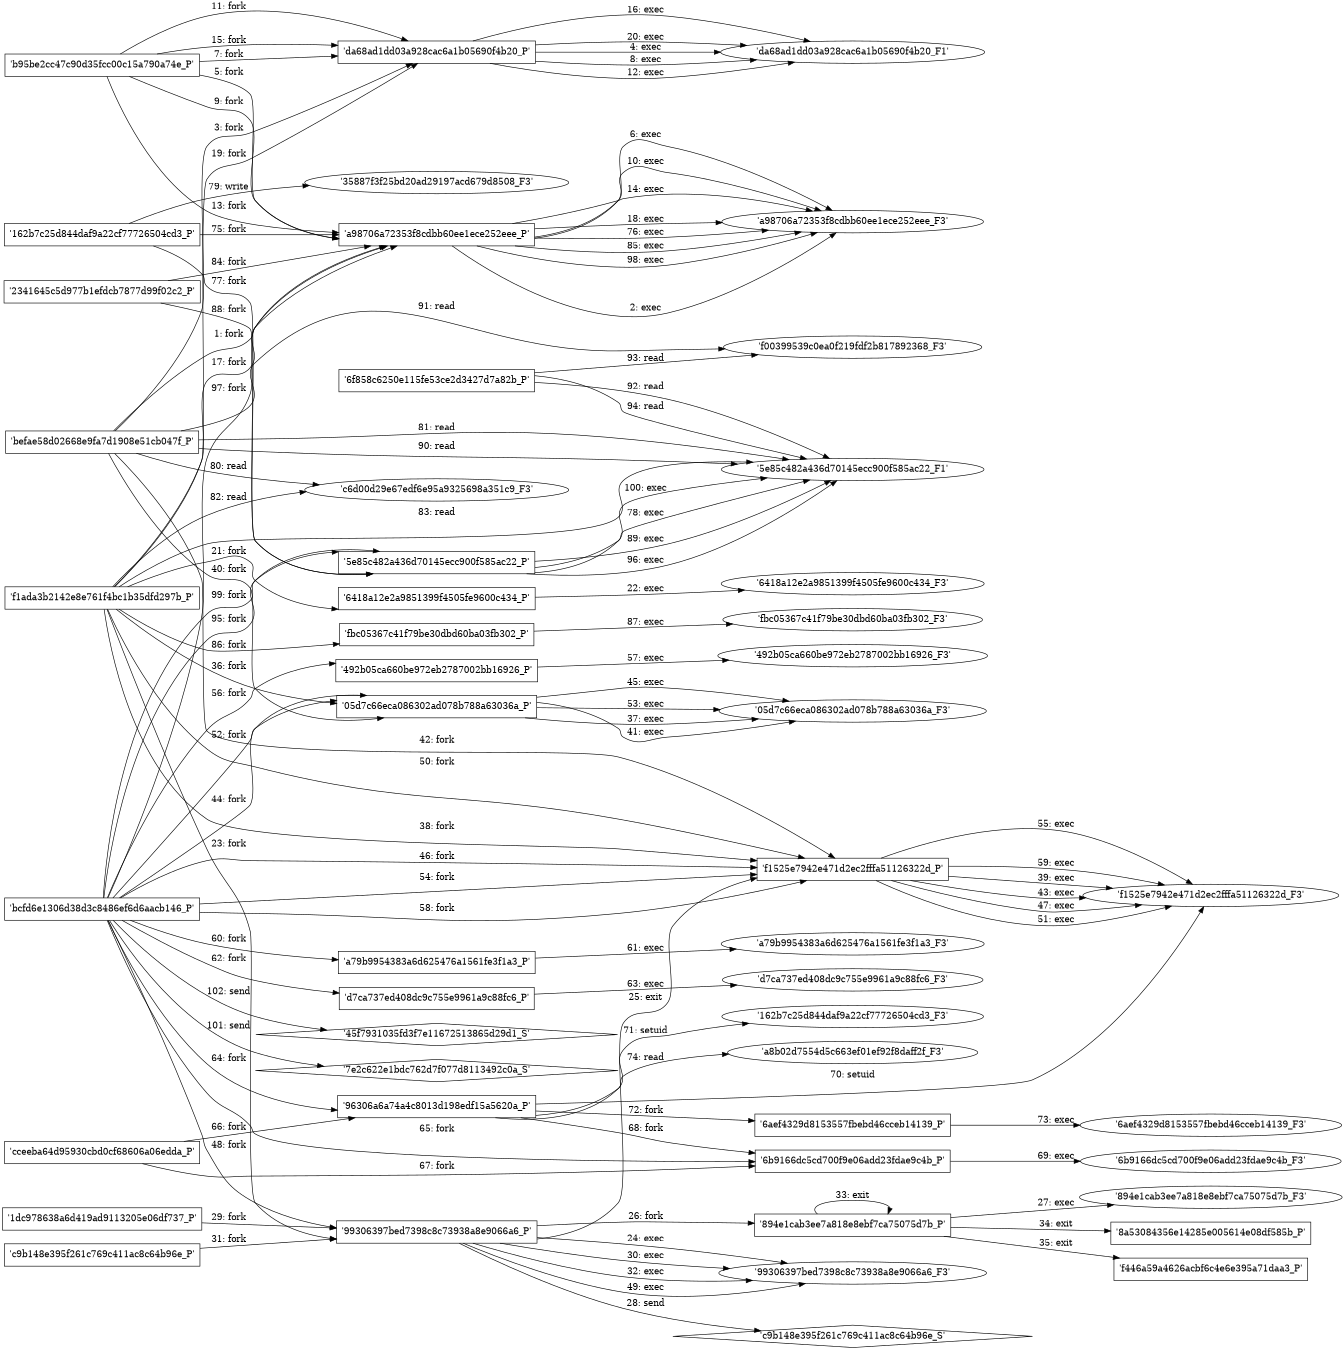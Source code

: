 digraph "D:\Learning\Paper\apt\基于CTI的攻击预警\Dataset\攻击图\ASGfromALLCTI\Microsoft Patch Tuesday – January 2020.dot" {
rankdir="LR"
size="9"
fixedsize="false"
splines="true"
nodesep=0.3
ranksep=0
fontsize=10
overlap="scalexy"
engine= "neato"
	"'befae58d02668e9fa7d1908e51cb047f_P'" [node_type=Process shape=box]
	"'a98706a72353f8cdbb60ee1ece252eee_P'" [node_type=Process shape=box]
	"'befae58d02668e9fa7d1908e51cb047f_P'" -> "'a98706a72353f8cdbb60ee1ece252eee_P'" [label="1: fork"]
	"'a98706a72353f8cdbb60ee1ece252eee_P'" [node_type=Process shape=box]
	"'a98706a72353f8cdbb60ee1ece252eee_F3'" [node_type=File shape=ellipse]
	"'a98706a72353f8cdbb60ee1ece252eee_P'" -> "'a98706a72353f8cdbb60ee1ece252eee_F3'" [label="2: exec"]
	"'befae58d02668e9fa7d1908e51cb047f_P'" [node_type=Process shape=box]
	"'da68ad1dd03a928cac6a1b05690f4b20_P'" [node_type=Process shape=box]
	"'befae58d02668e9fa7d1908e51cb047f_P'" -> "'da68ad1dd03a928cac6a1b05690f4b20_P'" [label="3: fork"]
	"'da68ad1dd03a928cac6a1b05690f4b20_P'" [node_type=Process shape=box]
	"'da68ad1dd03a928cac6a1b05690f4b20_F1'" [node_type=File shape=ellipse]
	"'da68ad1dd03a928cac6a1b05690f4b20_P'" -> "'da68ad1dd03a928cac6a1b05690f4b20_F1'" [label="4: exec"]
	"'b95be2cc47c90d35fcc00c15a790a74e_P'" [node_type=Process shape=box]
	"'a98706a72353f8cdbb60ee1ece252eee_P'" [node_type=Process shape=box]
	"'b95be2cc47c90d35fcc00c15a790a74e_P'" -> "'a98706a72353f8cdbb60ee1ece252eee_P'" [label="5: fork"]
	"'a98706a72353f8cdbb60ee1ece252eee_P'" [node_type=Process shape=box]
	"'a98706a72353f8cdbb60ee1ece252eee_F3'" [node_type=File shape=ellipse]
	"'a98706a72353f8cdbb60ee1ece252eee_P'" -> "'a98706a72353f8cdbb60ee1ece252eee_F3'" [label="6: exec"]
	"'b95be2cc47c90d35fcc00c15a790a74e_P'" [node_type=Process shape=box]
	"'da68ad1dd03a928cac6a1b05690f4b20_P'" [node_type=Process shape=box]
	"'b95be2cc47c90d35fcc00c15a790a74e_P'" -> "'da68ad1dd03a928cac6a1b05690f4b20_P'" [label="7: fork"]
	"'da68ad1dd03a928cac6a1b05690f4b20_P'" [node_type=Process shape=box]
	"'da68ad1dd03a928cac6a1b05690f4b20_F1'" [node_type=File shape=ellipse]
	"'da68ad1dd03a928cac6a1b05690f4b20_P'" -> "'da68ad1dd03a928cac6a1b05690f4b20_F1'" [label="8: exec"]
	"'b95be2cc47c90d35fcc00c15a790a74e_P'" [node_type=Process shape=box]
	"'a98706a72353f8cdbb60ee1ece252eee_P'" [node_type=Process shape=box]
	"'b95be2cc47c90d35fcc00c15a790a74e_P'" -> "'a98706a72353f8cdbb60ee1ece252eee_P'" [label="9: fork"]
	"'a98706a72353f8cdbb60ee1ece252eee_P'" [node_type=Process shape=box]
	"'a98706a72353f8cdbb60ee1ece252eee_F3'" [node_type=File shape=ellipse]
	"'a98706a72353f8cdbb60ee1ece252eee_P'" -> "'a98706a72353f8cdbb60ee1ece252eee_F3'" [label="10: exec"]
	"'b95be2cc47c90d35fcc00c15a790a74e_P'" [node_type=Process shape=box]
	"'da68ad1dd03a928cac6a1b05690f4b20_P'" [node_type=Process shape=box]
	"'b95be2cc47c90d35fcc00c15a790a74e_P'" -> "'da68ad1dd03a928cac6a1b05690f4b20_P'" [label="11: fork"]
	"'da68ad1dd03a928cac6a1b05690f4b20_P'" [node_type=Process shape=box]
	"'da68ad1dd03a928cac6a1b05690f4b20_F1'" [node_type=File shape=ellipse]
	"'da68ad1dd03a928cac6a1b05690f4b20_P'" -> "'da68ad1dd03a928cac6a1b05690f4b20_F1'" [label="12: exec"]
	"'b95be2cc47c90d35fcc00c15a790a74e_P'" [node_type=Process shape=box]
	"'a98706a72353f8cdbb60ee1ece252eee_P'" [node_type=Process shape=box]
	"'b95be2cc47c90d35fcc00c15a790a74e_P'" -> "'a98706a72353f8cdbb60ee1ece252eee_P'" [label="13: fork"]
	"'a98706a72353f8cdbb60ee1ece252eee_P'" [node_type=Process shape=box]
	"'a98706a72353f8cdbb60ee1ece252eee_F3'" [node_type=File shape=ellipse]
	"'a98706a72353f8cdbb60ee1ece252eee_P'" -> "'a98706a72353f8cdbb60ee1ece252eee_F3'" [label="14: exec"]
	"'b95be2cc47c90d35fcc00c15a790a74e_P'" [node_type=Process shape=box]
	"'da68ad1dd03a928cac6a1b05690f4b20_P'" [node_type=Process shape=box]
	"'b95be2cc47c90d35fcc00c15a790a74e_P'" -> "'da68ad1dd03a928cac6a1b05690f4b20_P'" [label="15: fork"]
	"'da68ad1dd03a928cac6a1b05690f4b20_P'" [node_type=Process shape=box]
	"'da68ad1dd03a928cac6a1b05690f4b20_F1'" [node_type=File shape=ellipse]
	"'da68ad1dd03a928cac6a1b05690f4b20_P'" -> "'da68ad1dd03a928cac6a1b05690f4b20_F1'" [label="16: exec"]
	"'f1ada3b2142e8e761f4bc1b35dfd297b_P'" [node_type=Process shape=box]
	"'a98706a72353f8cdbb60ee1ece252eee_P'" [node_type=Process shape=box]
	"'f1ada3b2142e8e761f4bc1b35dfd297b_P'" -> "'a98706a72353f8cdbb60ee1ece252eee_P'" [label="17: fork"]
	"'a98706a72353f8cdbb60ee1ece252eee_P'" [node_type=Process shape=box]
	"'a98706a72353f8cdbb60ee1ece252eee_F3'" [node_type=File shape=ellipse]
	"'a98706a72353f8cdbb60ee1ece252eee_P'" -> "'a98706a72353f8cdbb60ee1ece252eee_F3'" [label="18: exec"]
	"'f1ada3b2142e8e761f4bc1b35dfd297b_P'" [node_type=Process shape=box]
	"'da68ad1dd03a928cac6a1b05690f4b20_P'" [node_type=Process shape=box]
	"'f1ada3b2142e8e761f4bc1b35dfd297b_P'" -> "'da68ad1dd03a928cac6a1b05690f4b20_P'" [label="19: fork"]
	"'da68ad1dd03a928cac6a1b05690f4b20_P'" [node_type=Process shape=box]
	"'da68ad1dd03a928cac6a1b05690f4b20_F1'" [node_type=File shape=ellipse]
	"'da68ad1dd03a928cac6a1b05690f4b20_P'" -> "'da68ad1dd03a928cac6a1b05690f4b20_F1'" [label="20: exec"]
	"'f1ada3b2142e8e761f4bc1b35dfd297b_P'" [node_type=Process shape=box]
	"'6418a12e2a9851399f4505fe9600c434_P'" [node_type=Process shape=box]
	"'f1ada3b2142e8e761f4bc1b35dfd297b_P'" -> "'6418a12e2a9851399f4505fe9600c434_P'" [label="21: fork"]
	"'6418a12e2a9851399f4505fe9600c434_P'" [node_type=Process shape=box]
	"'6418a12e2a9851399f4505fe9600c434_F3'" [node_type=File shape=ellipse]
	"'6418a12e2a9851399f4505fe9600c434_P'" -> "'6418a12e2a9851399f4505fe9600c434_F3'" [label="22: exec"]
	"'f1ada3b2142e8e761f4bc1b35dfd297b_P'" [node_type=Process shape=box]
	"'99306397bed7398c8c73938a8e9066a6_P'" [node_type=Process shape=box]
	"'f1ada3b2142e8e761f4bc1b35dfd297b_P'" -> "'99306397bed7398c8c73938a8e9066a6_P'" [label="23: fork"]
	"'99306397bed7398c8c73938a8e9066a6_P'" [node_type=Process shape=box]
	"'99306397bed7398c8c73938a8e9066a6_F3'" [node_type=File shape=ellipse]
	"'99306397bed7398c8c73938a8e9066a6_P'" -> "'99306397bed7398c8c73938a8e9066a6_F3'" [label="24: exec"]
	"'99306397bed7398c8c73938a8e9066a6_P'" [node_type=Process shape=box]
	"'f1525e7942e471d2ec2fffa51126322d_P'" [node_type=Process shape=box]
	"'99306397bed7398c8c73938a8e9066a6_P'" -> "'f1525e7942e471d2ec2fffa51126322d_P'" [label="25: exit"]
	"'99306397bed7398c8c73938a8e9066a6_P'" [node_type=Process shape=box]
	"'894e1cab3ee7a818e8ebf7ca75075d7b_P'" [node_type=Process shape=box]
	"'99306397bed7398c8c73938a8e9066a6_P'" -> "'894e1cab3ee7a818e8ebf7ca75075d7b_P'" [label="26: fork"]
	"'894e1cab3ee7a818e8ebf7ca75075d7b_P'" [node_type=Process shape=box]
	"'894e1cab3ee7a818e8ebf7ca75075d7b_F3'" [node_type=File shape=ellipse]
	"'894e1cab3ee7a818e8ebf7ca75075d7b_P'" -> "'894e1cab3ee7a818e8ebf7ca75075d7b_F3'" [label="27: exec"]
	"'c9b148e395f261c769c411ac8c64b96e_S'" [node_type=Socket shape=diamond]
	"'99306397bed7398c8c73938a8e9066a6_P'" [node_type=Process shape=box]
	"'99306397bed7398c8c73938a8e9066a6_P'" -> "'c9b148e395f261c769c411ac8c64b96e_S'" [label="28: send"]
	"'1dc978638a6d419ad9113205e06df737_P'" [node_type=Process shape=box]
	"'99306397bed7398c8c73938a8e9066a6_P'" [node_type=Process shape=box]
	"'1dc978638a6d419ad9113205e06df737_P'" -> "'99306397bed7398c8c73938a8e9066a6_P'" [label="29: fork"]
	"'99306397bed7398c8c73938a8e9066a6_P'" [node_type=Process shape=box]
	"'99306397bed7398c8c73938a8e9066a6_F3'" [node_type=File shape=ellipse]
	"'99306397bed7398c8c73938a8e9066a6_P'" -> "'99306397bed7398c8c73938a8e9066a6_F3'" [label="30: exec"]
	"'c9b148e395f261c769c411ac8c64b96e_P'" [node_type=Process shape=box]
	"'99306397bed7398c8c73938a8e9066a6_P'" [node_type=Process shape=box]
	"'c9b148e395f261c769c411ac8c64b96e_P'" -> "'99306397bed7398c8c73938a8e9066a6_P'" [label="31: fork"]
	"'99306397bed7398c8c73938a8e9066a6_P'" [node_type=Process shape=box]
	"'99306397bed7398c8c73938a8e9066a6_F3'" [node_type=File shape=ellipse]
	"'99306397bed7398c8c73938a8e9066a6_P'" -> "'99306397bed7398c8c73938a8e9066a6_F3'" [label="32: exec"]
	"'894e1cab3ee7a818e8ebf7ca75075d7b_P'" [node_type=Process shape=box]
	"'894e1cab3ee7a818e8ebf7ca75075d7b_P'" [node_type=Process shape=box]
	"'894e1cab3ee7a818e8ebf7ca75075d7b_P'" -> "'894e1cab3ee7a818e8ebf7ca75075d7b_P'" [label="33: exit"]
	"'894e1cab3ee7a818e8ebf7ca75075d7b_P'" [node_type=Process shape=box]
	"'8a53084356e14285e005614e08df585b_P'" [node_type=Process shape=box]
	"'894e1cab3ee7a818e8ebf7ca75075d7b_P'" -> "'8a53084356e14285e005614e08df585b_P'" [label="34: exit"]
	"'894e1cab3ee7a818e8ebf7ca75075d7b_P'" [node_type=Process shape=box]
	"'f446a59a4626acbf6c4e6e395a71daa3_P'" [node_type=Process shape=box]
	"'894e1cab3ee7a818e8ebf7ca75075d7b_P'" -> "'f446a59a4626acbf6c4e6e395a71daa3_P'" [label="35: exit"]
	"'f1ada3b2142e8e761f4bc1b35dfd297b_P'" [node_type=Process shape=box]
	"'05d7c66eca086302ad078b788a63036a_P'" [node_type=Process shape=box]
	"'f1ada3b2142e8e761f4bc1b35dfd297b_P'" -> "'05d7c66eca086302ad078b788a63036a_P'" [label="36: fork"]
	"'05d7c66eca086302ad078b788a63036a_P'" [node_type=Process shape=box]
	"'05d7c66eca086302ad078b788a63036a_F3'" [node_type=File shape=ellipse]
	"'05d7c66eca086302ad078b788a63036a_P'" -> "'05d7c66eca086302ad078b788a63036a_F3'" [label="37: exec"]
	"'f1ada3b2142e8e761f4bc1b35dfd297b_P'" [node_type=Process shape=box]
	"'f1525e7942e471d2ec2fffa51126322d_P'" [node_type=Process shape=box]
	"'f1ada3b2142e8e761f4bc1b35dfd297b_P'" -> "'f1525e7942e471d2ec2fffa51126322d_P'" [label="38: fork"]
	"'f1525e7942e471d2ec2fffa51126322d_P'" [node_type=Process shape=box]
	"'f1525e7942e471d2ec2fffa51126322d_F3'" [node_type=File shape=ellipse]
	"'f1525e7942e471d2ec2fffa51126322d_P'" -> "'f1525e7942e471d2ec2fffa51126322d_F3'" [label="39: exec"]
	"'befae58d02668e9fa7d1908e51cb047f_P'" [node_type=Process shape=box]
	"'05d7c66eca086302ad078b788a63036a_P'" [node_type=Process shape=box]
	"'befae58d02668e9fa7d1908e51cb047f_P'" -> "'05d7c66eca086302ad078b788a63036a_P'" [label="40: fork"]
	"'05d7c66eca086302ad078b788a63036a_P'" [node_type=Process shape=box]
	"'05d7c66eca086302ad078b788a63036a_F3'" [node_type=File shape=ellipse]
	"'05d7c66eca086302ad078b788a63036a_P'" -> "'05d7c66eca086302ad078b788a63036a_F3'" [label="41: exec"]
	"'befae58d02668e9fa7d1908e51cb047f_P'" [node_type=Process shape=box]
	"'f1525e7942e471d2ec2fffa51126322d_P'" [node_type=Process shape=box]
	"'befae58d02668e9fa7d1908e51cb047f_P'" -> "'f1525e7942e471d2ec2fffa51126322d_P'" [label="42: fork"]
	"'f1525e7942e471d2ec2fffa51126322d_P'" [node_type=Process shape=box]
	"'f1525e7942e471d2ec2fffa51126322d_F3'" [node_type=File shape=ellipse]
	"'f1525e7942e471d2ec2fffa51126322d_P'" -> "'f1525e7942e471d2ec2fffa51126322d_F3'" [label="43: exec"]
	"'bcfd6e1306d38d3c8486ef6d6aacb146_P'" [node_type=Process shape=box]
	"'05d7c66eca086302ad078b788a63036a_P'" [node_type=Process shape=box]
	"'bcfd6e1306d38d3c8486ef6d6aacb146_P'" -> "'05d7c66eca086302ad078b788a63036a_P'" [label="44: fork"]
	"'05d7c66eca086302ad078b788a63036a_P'" [node_type=Process shape=box]
	"'05d7c66eca086302ad078b788a63036a_F3'" [node_type=File shape=ellipse]
	"'05d7c66eca086302ad078b788a63036a_P'" -> "'05d7c66eca086302ad078b788a63036a_F3'" [label="45: exec"]
	"'bcfd6e1306d38d3c8486ef6d6aacb146_P'" [node_type=Process shape=box]
	"'f1525e7942e471d2ec2fffa51126322d_P'" [node_type=Process shape=box]
	"'bcfd6e1306d38d3c8486ef6d6aacb146_P'" -> "'f1525e7942e471d2ec2fffa51126322d_P'" [label="46: fork"]
	"'f1525e7942e471d2ec2fffa51126322d_P'" [node_type=Process shape=box]
	"'f1525e7942e471d2ec2fffa51126322d_F3'" [node_type=File shape=ellipse]
	"'f1525e7942e471d2ec2fffa51126322d_P'" -> "'f1525e7942e471d2ec2fffa51126322d_F3'" [label="47: exec"]
	"'bcfd6e1306d38d3c8486ef6d6aacb146_P'" [node_type=Process shape=box]
	"'99306397bed7398c8c73938a8e9066a6_P'" [node_type=Process shape=box]
	"'bcfd6e1306d38d3c8486ef6d6aacb146_P'" -> "'99306397bed7398c8c73938a8e9066a6_P'" [label="48: fork"]
	"'99306397bed7398c8c73938a8e9066a6_P'" [node_type=Process shape=box]
	"'99306397bed7398c8c73938a8e9066a6_F3'" [node_type=File shape=ellipse]
	"'99306397bed7398c8c73938a8e9066a6_P'" -> "'99306397bed7398c8c73938a8e9066a6_F3'" [label="49: exec"]
	"'f1ada3b2142e8e761f4bc1b35dfd297b_P'" [node_type=Process shape=box]
	"'f1525e7942e471d2ec2fffa51126322d_P'" [node_type=Process shape=box]
	"'f1ada3b2142e8e761f4bc1b35dfd297b_P'" -> "'f1525e7942e471d2ec2fffa51126322d_P'" [label="50: fork"]
	"'f1525e7942e471d2ec2fffa51126322d_P'" [node_type=Process shape=box]
	"'f1525e7942e471d2ec2fffa51126322d_F3'" [node_type=File shape=ellipse]
	"'f1525e7942e471d2ec2fffa51126322d_P'" -> "'f1525e7942e471d2ec2fffa51126322d_F3'" [label="51: exec"]
	"'bcfd6e1306d38d3c8486ef6d6aacb146_P'" [node_type=Process shape=box]
	"'05d7c66eca086302ad078b788a63036a_P'" [node_type=Process shape=box]
	"'bcfd6e1306d38d3c8486ef6d6aacb146_P'" -> "'05d7c66eca086302ad078b788a63036a_P'" [label="52: fork"]
	"'05d7c66eca086302ad078b788a63036a_P'" [node_type=Process shape=box]
	"'05d7c66eca086302ad078b788a63036a_F3'" [node_type=File shape=ellipse]
	"'05d7c66eca086302ad078b788a63036a_P'" -> "'05d7c66eca086302ad078b788a63036a_F3'" [label="53: exec"]
	"'bcfd6e1306d38d3c8486ef6d6aacb146_P'" [node_type=Process shape=box]
	"'f1525e7942e471d2ec2fffa51126322d_P'" [node_type=Process shape=box]
	"'bcfd6e1306d38d3c8486ef6d6aacb146_P'" -> "'f1525e7942e471d2ec2fffa51126322d_P'" [label="54: fork"]
	"'f1525e7942e471d2ec2fffa51126322d_P'" [node_type=Process shape=box]
	"'f1525e7942e471d2ec2fffa51126322d_F3'" [node_type=File shape=ellipse]
	"'f1525e7942e471d2ec2fffa51126322d_P'" -> "'f1525e7942e471d2ec2fffa51126322d_F3'" [label="55: exec"]
	"'bcfd6e1306d38d3c8486ef6d6aacb146_P'" [node_type=Process shape=box]
	"'492b05ca660be972eb2787002bb16926_P'" [node_type=Process shape=box]
	"'bcfd6e1306d38d3c8486ef6d6aacb146_P'" -> "'492b05ca660be972eb2787002bb16926_P'" [label="56: fork"]
	"'492b05ca660be972eb2787002bb16926_P'" [node_type=Process shape=box]
	"'492b05ca660be972eb2787002bb16926_F3'" [node_type=File shape=ellipse]
	"'492b05ca660be972eb2787002bb16926_P'" -> "'492b05ca660be972eb2787002bb16926_F3'" [label="57: exec"]
	"'bcfd6e1306d38d3c8486ef6d6aacb146_P'" [node_type=Process shape=box]
	"'f1525e7942e471d2ec2fffa51126322d_P'" [node_type=Process shape=box]
	"'bcfd6e1306d38d3c8486ef6d6aacb146_P'" -> "'f1525e7942e471d2ec2fffa51126322d_P'" [label="58: fork"]
	"'f1525e7942e471d2ec2fffa51126322d_P'" [node_type=Process shape=box]
	"'f1525e7942e471d2ec2fffa51126322d_F3'" [node_type=File shape=ellipse]
	"'f1525e7942e471d2ec2fffa51126322d_P'" -> "'f1525e7942e471d2ec2fffa51126322d_F3'" [label="59: exec"]
	"'bcfd6e1306d38d3c8486ef6d6aacb146_P'" [node_type=Process shape=box]
	"'a79b9954383a6d625476a1561fe3f1a3_P'" [node_type=Process shape=box]
	"'bcfd6e1306d38d3c8486ef6d6aacb146_P'" -> "'a79b9954383a6d625476a1561fe3f1a3_P'" [label="60: fork"]
	"'a79b9954383a6d625476a1561fe3f1a3_P'" [node_type=Process shape=box]
	"'a79b9954383a6d625476a1561fe3f1a3_F3'" [node_type=File shape=ellipse]
	"'a79b9954383a6d625476a1561fe3f1a3_P'" -> "'a79b9954383a6d625476a1561fe3f1a3_F3'" [label="61: exec"]
	"'bcfd6e1306d38d3c8486ef6d6aacb146_P'" [node_type=Process shape=box]
	"'d7ca737ed408dc9c755e9961a9c88fc6_P'" [node_type=Process shape=box]
	"'bcfd6e1306d38d3c8486ef6d6aacb146_P'" -> "'d7ca737ed408dc9c755e9961a9c88fc6_P'" [label="62: fork"]
	"'d7ca737ed408dc9c755e9961a9c88fc6_P'" [node_type=Process shape=box]
	"'d7ca737ed408dc9c755e9961a9c88fc6_F3'" [node_type=File shape=ellipse]
	"'d7ca737ed408dc9c755e9961a9c88fc6_P'" -> "'d7ca737ed408dc9c755e9961a9c88fc6_F3'" [label="63: exec"]
	"'bcfd6e1306d38d3c8486ef6d6aacb146_P'" [node_type=Process shape=box]
	"'96306a6a74a4c8013d198edf15a5620a_P'" [node_type=Process shape=box]
	"'bcfd6e1306d38d3c8486ef6d6aacb146_P'" -> "'96306a6a74a4c8013d198edf15a5620a_P'" [label="64: fork"]
	"'bcfd6e1306d38d3c8486ef6d6aacb146_P'" [node_type=Process shape=box]
	"'6b9166dc5cd700f9e06add23fdae9c4b_P'" [node_type=Process shape=box]
	"'bcfd6e1306d38d3c8486ef6d6aacb146_P'" -> "'6b9166dc5cd700f9e06add23fdae9c4b_P'" [label="65: fork"]
	"'cceeba64d95930cbd0cf68606a06edda_P'" [node_type=Process shape=box]
	"'96306a6a74a4c8013d198edf15a5620a_P'" [node_type=Process shape=box]
	"'cceeba64d95930cbd0cf68606a06edda_P'" -> "'96306a6a74a4c8013d198edf15a5620a_P'" [label="66: fork"]
	"'cceeba64d95930cbd0cf68606a06edda_P'" [node_type=Process shape=box]
	"'6b9166dc5cd700f9e06add23fdae9c4b_P'" [node_type=Process shape=box]
	"'cceeba64d95930cbd0cf68606a06edda_P'" -> "'6b9166dc5cd700f9e06add23fdae9c4b_P'" [label="67: fork"]
	"'96306a6a74a4c8013d198edf15a5620a_P'" [node_type=Process shape=box]
	"'6b9166dc5cd700f9e06add23fdae9c4b_P'" [node_type=Process shape=box]
	"'96306a6a74a4c8013d198edf15a5620a_P'" -> "'6b9166dc5cd700f9e06add23fdae9c4b_P'" [label="68: fork"]
	"'6b9166dc5cd700f9e06add23fdae9c4b_P'" [node_type=Process shape=box]
	"'6b9166dc5cd700f9e06add23fdae9c4b_F3'" [node_type=File shape=ellipse]
	"'6b9166dc5cd700f9e06add23fdae9c4b_P'" -> "'6b9166dc5cd700f9e06add23fdae9c4b_F3'" [label="69: exec"]
	"'f1525e7942e471d2ec2fffa51126322d_F3'" [node_type=file shape=ellipse]
	"'96306a6a74a4c8013d198edf15a5620a_P'" [node_type=Process shape=box]
	"'96306a6a74a4c8013d198edf15a5620a_P'" -> "'f1525e7942e471d2ec2fffa51126322d_F3'" [label="70: setuid"]
	"'162b7c25d844daf9a22cf77726504cd3_F3'" [node_type=file shape=ellipse]
	"'96306a6a74a4c8013d198edf15a5620a_P'" [node_type=Process shape=box]
	"'96306a6a74a4c8013d198edf15a5620a_P'" -> "'162b7c25d844daf9a22cf77726504cd3_F3'" [label="71: setuid"]
	"'96306a6a74a4c8013d198edf15a5620a_P'" [node_type=Process shape=box]
	"'6aef4329d8153557fbebd46cceb14139_P'" [node_type=Process shape=box]
	"'96306a6a74a4c8013d198edf15a5620a_P'" -> "'6aef4329d8153557fbebd46cceb14139_P'" [label="72: fork"]
	"'6aef4329d8153557fbebd46cceb14139_P'" [node_type=Process shape=box]
	"'6aef4329d8153557fbebd46cceb14139_F3'" [node_type=File shape=ellipse]
	"'6aef4329d8153557fbebd46cceb14139_P'" -> "'6aef4329d8153557fbebd46cceb14139_F3'" [label="73: exec"]
	"'a8b02d7554d5c663ef01ef92f8daff2f_F3'" [node_type=file shape=ellipse]
	"'96306a6a74a4c8013d198edf15a5620a_P'" [node_type=Process shape=box]
	"'96306a6a74a4c8013d198edf15a5620a_P'" -> "'a8b02d7554d5c663ef01ef92f8daff2f_F3'" [label="74: read"]
	"'162b7c25d844daf9a22cf77726504cd3_P'" [node_type=Process shape=box]
	"'a98706a72353f8cdbb60ee1ece252eee_P'" [node_type=Process shape=box]
	"'162b7c25d844daf9a22cf77726504cd3_P'" -> "'a98706a72353f8cdbb60ee1ece252eee_P'" [label="75: fork"]
	"'a98706a72353f8cdbb60ee1ece252eee_P'" [node_type=Process shape=box]
	"'a98706a72353f8cdbb60ee1ece252eee_F3'" [node_type=File shape=ellipse]
	"'a98706a72353f8cdbb60ee1ece252eee_P'" -> "'a98706a72353f8cdbb60ee1ece252eee_F3'" [label="76: exec"]
	"'162b7c25d844daf9a22cf77726504cd3_P'" [node_type=Process shape=box]
	"'5e85c482a436d70145ecc900f585ac22_P'" [node_type=Process shape=box]
	"'162b7c25d844daf9a22cf77726504cd3_P'" -> "'5e85c482a436d70145ecc900f585ac22_P'" [label="77: fork"]
	"'5e85c482a436d70145ecc900f585ac22_P'" [node_type=Process shape=box]
	"'5e85c482a436d70145ecc900f585ac22_F1'" [node_type=File shape=ellipse]
	"'5e85c482a436d70145ecc900f585ac22_P'" -> "'5e85c482a436d70145ecc900f585ac22_F1'" [label="78: exec"]
	"'35887f3f25bd20ad29197acd679d8508_F3'" [node_type=file shape=ellipse]
	"'162b7c25d844daf9a22cf77726504cd3_P'" [node_type=Process shape=box]
	"'162b7c25d844daf9a22cf77726504cd3_P'" -> "'35887f3f25bd20ad29197acd679d8508_F3'" [label="79: write"]
	"'c6d00d29e67edf6e95a9325698a351c9_F3'" [node_type=file shape=ellipse]
	"'befae58d02668e9fa7d1908e51cb047f_P'" [node_type=Process shape=box]
	"'befae58d02668e9fa7d1908e51cb047f_P'" -> "'c6d00d29e67edf6e95a9325698a351c9_F3'" [label="80: read"]
	"'5e85c482a436d70145ecc900f585ac22_F1'" [node_type=file shape=ellipse]
	"'befae58d02668e9fa7d1908e51cb047f_P'" [node_type=Process shape=box]
	"'befae58d02668e9fa7d1908e51cb047f_P'" -> "'5e85c482a436d70145ecc900f585ac22_F1'" [label="81: read"]
	"'c6d00d29e67edf6e95a9325698a351c9_F3'" [node_type=file shape=ellipse]
	"'f1ada3b2142e8e761f4bc1b35dfd297b_P'" [node_type=Process shape=box]
	"'f1ada3b2142e8e761f4bc1b35dfd297b_P'" -> "'c6d00d29e67edf6e95a9325698a351c9_F3'" [label="82: read"]
	"'5e85c482a436d70145ecc900f585ac22_F1'" [node_type=file shape=ellipse]
	"'f1ada3b2142e8e761f4bc1b35dfd297b_P'" [node_type=Process shape=box]
	"'f1ada3b2142e8e761f4bc1b35dfd297b_P'" -> "'5e85c482a436d70145ecc900f585ac22_F1'" [label="83: read"]
	"'2341645c5d977b1efdcb7877d99f02c2_P'" [node_type=Process shape=box]
	"'a98706a72353f8cdbb60ee1ece252eee_P'" [node_type=Process shape=box]
	"'2341645c5d977b1efdcb7877d99f02c2_P'" -> "'a98706a72353f8cdbb60ee1ece252eee_P'" [label="84: fork"]
	"'a98706a72353f8cdbb60ee1ece252eee_P'" [node_type=Process shape=box]
	"'a98706a72353f8cdbb60ee1ece252eee_F3'" [node_type=File shape=ellipse]
	"'a98706a72353f8cdbb60ee1ece252eee_P'" -> "'a98706a72353f8cdbb60ee1ece252eee_F3'" [label="85: exec"]
	"'f1ada3b2142e8e761f4bc1b35dfd297b_P'" [node_type=Process shape=box]
	"'fbc05367c41f79be30dbd60ba03fb302_P'" [node_type=Process shape=box]
	"'f1ada3b2142e8e761f4bc1b35dfd297b_P'" -> "'fbc05367c41f79be30dbd60ba03fb302_P'" [label="86: fork"]
	"'fbc05367c41f79be30dbd60ba03fb302_P'" [node_type=Process shape=box]
	"'fbc05367c41f79be30dbd60ba03fb302_F3'" [node_type=File shape=ellipse]
	"'fbc05367c41f79be30dbd60ba03fb302_P'" -> "'fbc05367c41f79be30dbd60ba03fb302_F3'" [label="87: exec"]
	"'2341645c5d977b1efdcb7877d99f02c2_P'" [node_type=Process shape=box]
	"'5e85c482a436d70145ecc900f585ac22_P'" [node_type=Process shape=box]
	"'2341645c5d977b1efdcb7877d99f02c2_P'" -> "'5e85c482a436d70145ecc900f585ac22_P'" [label="88: fork"]
	"'5e85c482a436d70145ecc900f585ac22_P'" [node_type=Process shape=box]
	"'5e85c482a436d70145ecc900f585ac22_F1'" [node_type=File shape=ellipse]
	"'5e85c482a436d70145ecc900f585ac22_P'" -> "'5e85c482a436d70145ecc900f585ac22_F1'" [label="89: exec"]
	"'5e85c482a436d70145ecc900f585ac22_F1'" [node_type=file shape=ellipse]
	"'befae58d02668e9fa7d1908e51cb047f_P'" [node_type=Process shape=box]
	"'befae58d02668e9fa7d1908e51cb047f_P'" -> "'5e85c482a436d70145ecc900f585ac22_F1'" [label="90: read"]
	"'f00399539c0ea0f219fdf2b817892368_F3'" [node_type=file shape=ellipse]
	"'befae58d02668e9fa7d1908e51cb047f_P'" [node_type=Process shape=box]
	"'befae58d02668e9fa7d1908e51cb047f_P'" -> "'f00399539c0ea0f219fdf2b817892368_F3'" [label="91: read"]
	"'5e85c482a436d70145ecc900f585ac22_F1'" [node_type=file shape=ellipse]
	"'6f858c6250e115fe53ce2d3427d7a82b_P'" [node_type=Process shape=box]
	"'6f858c6250e115fe53ce2d3427d7a82b_P'" -> "'5e85c482a436d70145ecc900f585ac22_F1'" [label="92: read"]
	"'f00399539c0ea0f219fdf2b817892368_F3'" [node_type=file shape=ellipse]
	"'6f858c6250e115fe53ce2d3427d7a82b_P'" [node_type=Process shape=box]
	"'6f858c6250e115fe53ce2d3427d7a82b_P'" -> "'f00399539c0ea0f219fdf2b817892368_F3'" [label="93: read"]
	"'5e85c482a436d70145ecc900f585ac22_F1'" [node_type=file shape=ellipse]
	"'6f858c6250e115fe53ce2d3427d7a82b_P'" [node_type=Process shape=box]
	"'6f858c6250e115fe53ce2d3427d7a82b_P'" -> "'5e85c482a436d70145ecc900f585ac22_F1'" [label="94: read"]
	"'bcfd6e1306d38d3c8486ef6d6aacb146_P'" [node_type=Process shape=box]
	"'5e85c482a436d70145ecc900f585ac22_P'" [node_type=Process shape=box]
	"'bcfd6e1306d38d3c8486ef6d6aacb146_P'" -> "'5e85c482a436d70145ecc900f585ac22_P'" [label="95: fork"]
	"'5e85c482a436d70145ecc900f585ac22_P'" [node_type=Process shape=box]
	"'5e85c482a436d70145ecc900f585ac22_F1'" [node_type=File shape=ellipse]
	"'5e85c482a436d70145ecc900f585ac22_P'" -> "'5e85c482a436d70145ecc900f585ac22_F1'" [label="96: exec"]
	"'bcfd6e1306d38d3c8486ef6d6aacb146_P'" [node_type=Process shape=box]
	"'a98706a72353f8cdbb60ee1ece252eee_P'" [node_type=Process shape=box]
	"'bcfd6e1306d38d3c8486ef6d6aacb146_P'" -> "'a98706a72353f8cdbb60ee1ece252eee_P'" [label="97: fork"]
	"'a98706a72353f8cdbb60ee1ece252eee_P'" [node_type=Process shape=box]
	"'a98706a72353f8cdbb60ee1ece252eee_F3'" [node_type=File shape=ellipse]
	"'a98706a72353f8cdbb60ee1ece252eee_P'" -> "'a98706a72353f8cdbb60ee1ece252eee_F3'" [label="98: exec"]
	"'bcfd6e1306d38d3c8486ef6d6aacb146_P'" [node_type=Process shape=box]
	"'5e85c482a436d70145ecc900f585ac22_P'" [node_type=Process shape=box]
	"'bcfd6e1306d38d3c8486ef6d6aacb146_P'" -> "'5e85c482a436d70145ecc900f585ac22_P'" [label="99: fork"]
	"'5e85c482a436d70145ecc900f585ac22_P'" [node_type=Process shape=box]
	"'5e85c482a436d70145ecc900f585ac22_F1'" [node_type=File shape=ellipse]
	"'5e85c482a436d70145ecc900f585ac22_P'" -> "'5e85c482a436d70145ecc900f585ac22_F1'" [label="100: exec"]
	"'7e2c622e1bdc762d7f077d8113492c0a_S'" [node_type=Socket shape=diamond]
	"'bcfd6e1306d38d3c8486ef6d6aacb146_P'" [node_type=Process shape=box]
	"'bcfd6e1306d38d3c8486ef6d6aacb146_P'" -> "'7e2c622e1bdc762d7f077d8113492c0a_S'" [label="101: send"]
	"'45f7931035fd3f7e11672513865d29d1_S'" [node_type=Socket shape=diamond]
	"'bcfd6e1306d38d3c8486ef6d6aacb146_P'" [node_type=Process shape=box]
	"'bcfd6e1306d38d3c8486ef6d6aacb146_P'" -> "'45f7931035fd3f7e11672513865d29d1_S'" [label="102: send"]
}
